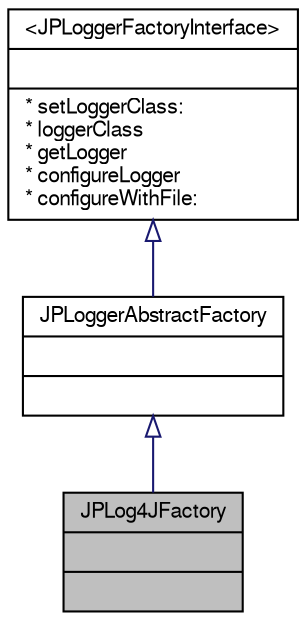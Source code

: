 digraph G
{
  edge [fontname="FreeSans",fontsize="10",labelfontname="FreeSans",labelfontsize="10"];
  node [fontname="FreeSans",fontsize="10",shape=record];
  Node1 [label="{JPLog4JFactory\n||}",height=0.2,width=0.4,color="black", fillcolor="grey75", style="filled" fontcolor="black"];
  Node2 -> Node1 [dir=back,color="midnightblue",fontsize="10",style="solid",arrowtail="empty",fontname="FreeSans"];
  Node2 [label="{JPLoggerAbstractFactory\n||}",height=0.2,width=0.4,color="black", fillcolor="white", style="filled",URL="$interface_j_p_logger_abstract_factory.html",tooltip="JPLoggerAbstractFactory missing documentation."];
  Node3 -> Node2 [dir=back,color="midnightblue",fontsize="10",style="solid",arrowtail="empty",fontname="FreeSans"];
  Node3 [label="{\<JPLoggerFactoryInterface\>\n||* setLoggerClass:\l* loggerClass\l* getLogger\l* configureLogger\l* configureWithFile:\l}",height=0.2,width=0.4,color="black", fillcolor="white", style="filled",URL="$protocol_j_p_logger_factory_interface-p.html",tooltip="Missing Docs."];
}

